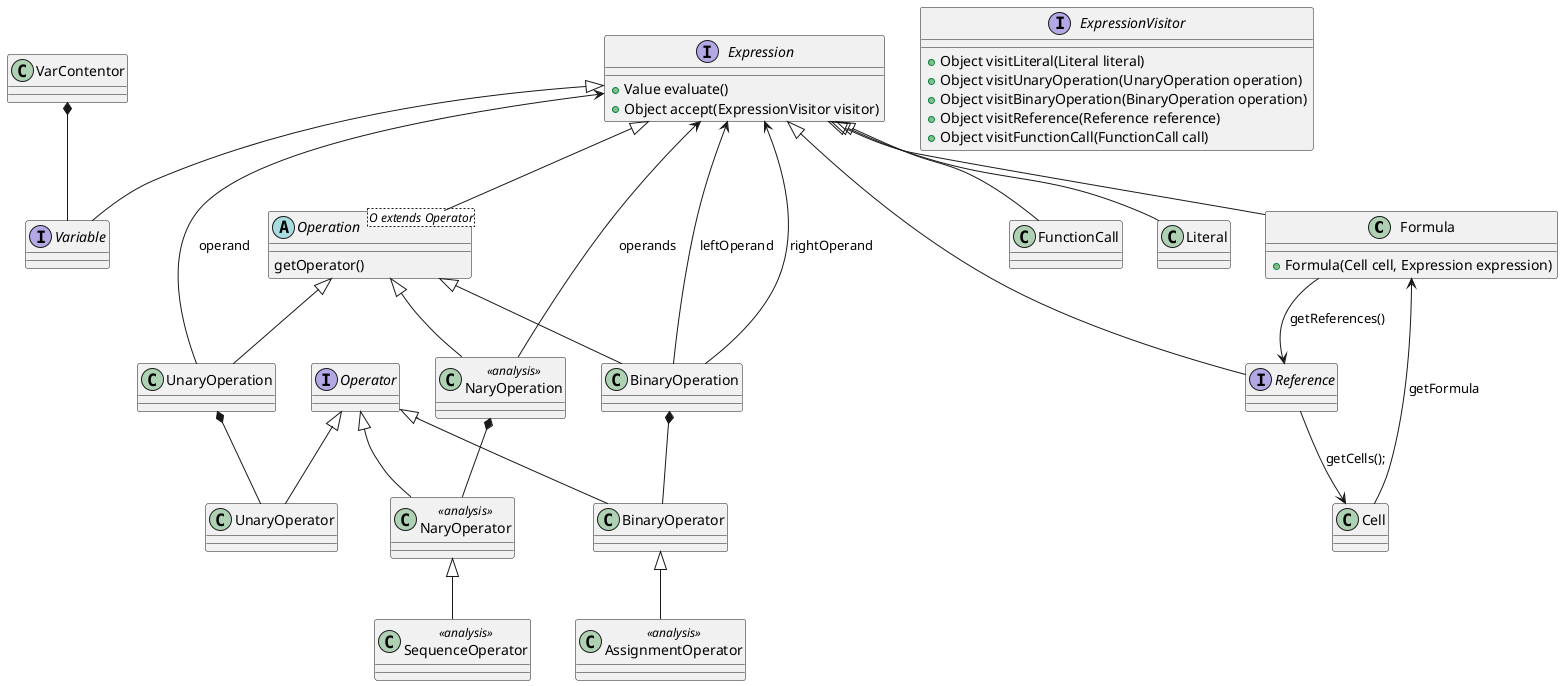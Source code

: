 @startuml domain_model_formulas.png
class Formula {
	+Formula(Cell cell, Expression expression) 
}
interface Expression {
	+Value evaluate()
	+Object accept(ExpressionVisitor visitor)
}
interface Reference {
}
interface Operator {
}

interface Variable{
}


class UnaryOperator {
}
class BinaryOperator {
}
class NaryOperator <<analysis>> {
}
class SequenceOperator <<analysis>> {
}
class AssignmentOperator <<analysis>> {
}
abstract class Operation <O extends Operator> {
    getOperator() 
}
class UnaryOperation {
}
class BinaryOperation {
}
class NaryOperation <<analysis>> {
}
class FunctionCall {
}
class Literal {
}
interface ExpressionVisitor {
	+Object visitLiteral(Literal literal)
	+Object visitUnaryOperation(UnaryOperation operation)
	+Object visitBinaryOperation(BinaryOperation operation)
	+Object visitReference(Reference reference)
	+Object visitFunctionCall(FunctionCall call)
}
Expression <|-- Formula
Expression <|-- Reference
Expression <|-- Operation
Expression <|-- FunctionCall
Expression <|-- Literal
Expression <|-- Variable

Operation <|-- UnaryOperation
Operation <|-- BinaryOperation
Operation <|-- NaryOperation

Formula --> Reference : getReferences()
Reference --> Cell : getCells();
Cell --> Formula : getFormula
UnaryOperation --> Expression : operand
BinaryOperation --> Expression : leftOperand
BinaryOperation --> Expression : rightOperand
NaryOperation --> Expression : operands

Operator <|-- UnaryOperator
Operator <|-- BinaryOperator
Operator <|-- NaryOperator

VarContentor *-- Variable

UnaryOperation *-- UnaryOperator
BinaryOperation *-- BinaryOperator
NaryOperation *-- NaryOperator

NaryOperator <|-- SequenceOperator
BinaryOperator <|-- AssignmentOperator


  @enduml